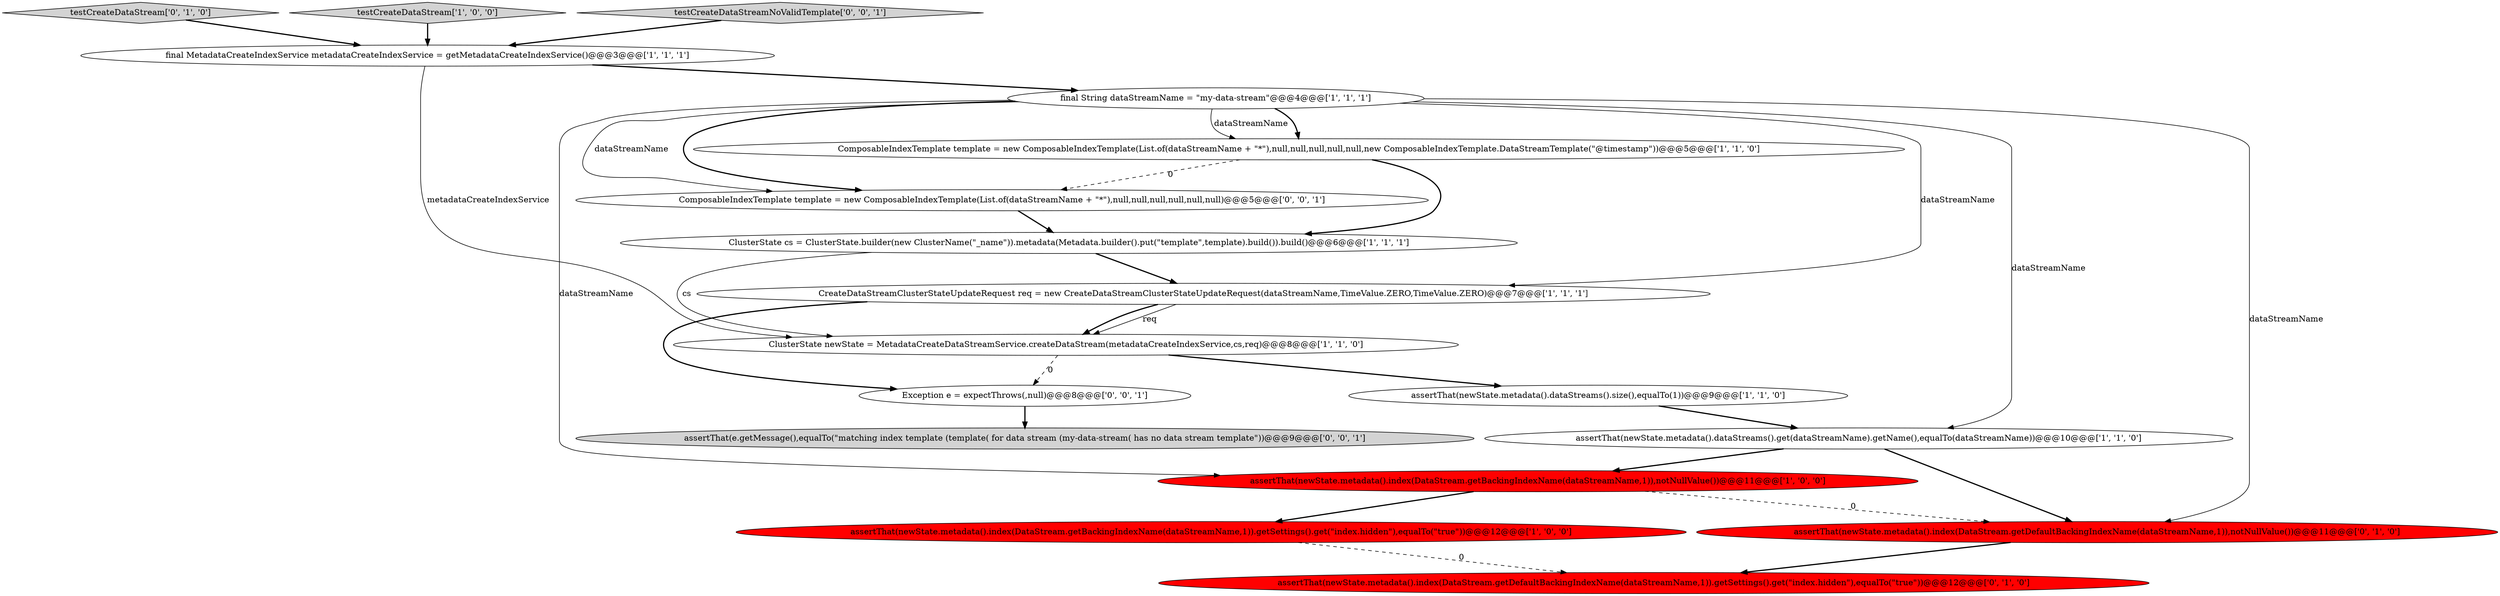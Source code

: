 digraph {
12 [style = filled, label = "assertThat(newState.metadata().index(DataStream.getDefaultBackingIndexName(dataStreamName,1)),notNullValue())@@@11@@@['0', '1', '0']", fillcolor = red, shape = ellipse image = "AAA1AAABBB2BBB"];
4 [style = filled, label = "final MetadataCreateIndexService metadataCreateIndexService = getMetadataCreateIndexService()@@@3@@@['1', '1', '1']", fillcolor = white, shape = ellipse image = "AAA0AAABBB1BBB"];
0 [style = filled, label = "ComposableIndexTemplate template = new ComposableIndexTemplate(List.of(dataStreamName + \"*\"),null,null,null,null,null,new ComposableIndexTemplate.DataStreamTemplate(\"@timestamp\"))@@@5@@@['1', '1', '0']", fillcolor = white, shape = ellipse image = "AAA0AAABBB1BBB"];
8 [style = filled, label = "assertThat(newState.metadata().dataStreams().get(dataStreamName).getName(),equalTo(dataStreamName))@@@10@@@['1', '1', '0']", fillcolor = white, shape = ellipse image = "AAA0AAABBB1BBB"];
13 [style = filled, label = "testCreateDataStream['0', '1', '0']", fillcolor = lightgray, shape = diamond image = "AAA0AAABBB2BBB"];
2 [style = filled, label = "assertThat(newState.metadata().dataStreams().size(),equalTo(1))@@@9@@@['1', '1', '0']", fillcolor = white, shape = ellipse image = "AAA0AAABBB1BBB"];
10 [style = filled, label = "ClusterState newState = MetadataCreateDataStreamService.createDataStream(metadataCreateIndexService,cs,req)@@@8@@@['1', '1', '0']", fillcolor = white, shape = ellipse image = "AAA0AAABBB1BBB"];
11 [style = filled, label = "assertThat(newState.metadata().index(DataStream.getDefaultBackingIndexName(dataStreamName,1)).getSettings().get(\"index.hidden\"),equalTo(\"true\"))@@@12@@@['0', '1', '0']", fillcolor = red, shape = ellipse image = "AAA1AAABBB2BBB"];
14 [style = filled, label = "ComposableIndexTemplate template = new ComposableIndexTemplate(List.of(dataStreamName + \"*\"),null,null,null,null,null,null)@@@5@@@['0', '0', '1']", fillcolor = white, shape = ellipse image = "AAA0AAABBB3BBB"];
9 [style = filled, label = "final String dataStreamName = \"my-data-stream\"@@@4@@@['1', '1', '1']", fillcolor = white, shape = ellipse image = "AAA0AAABBB1BBB"];
15 [style = filled, label = "Exception e = expectThrows(,null)@@@8@@@['0', '0', '1']", fillcolor = white, shape = ellipse image = "AAA0AAABBB3BBB"];
6 [style = filled, label = "ClusterState cs = ClusterState.builder(new ClusterName(\"_name\")).metadata(Metadata.builder().put(\"template\",template).build()).build()@@@6@@@['1', '1', '1']", fillcolor = white, shape = ellipse image = "AAA0AAABBB1BBB"];
5 [style = filled, label = "assertThat(newState.metadata().index(DataStream.getBackingIndexName(dataStreamName,1)),notNullValue())@@@11@@@['1', '0', '0']", fillcolor = red, shape = ellipse image = "AAA1AAABBB1BBB"];
7 [style = filled, label = "assertThat(newState.metadata().index(DataStream.getBackingIndexName(dataStreamName,1)).getSettings().get(\"index.hidden\"),equalTo(\"true\"))@@@12@@@['1', '0', '0']", fillcolor = red, shape = ellipse image = "AAA1AAABBB1BBB"];
17 [style = filled, label = "assertThat(e.getMessage(),equalTo(\"matching index template (template( for data stream (my-data-stream( has no data stream template\"))@@@9@@@['0', '0', '1']", fillcolor = lightgray, shape = ellipse image = "AAA0AAABBB3BBB"];
3 [style = filled, label = "testCreateDataStream['1', '0', '0']", fillcolor = lightgray, shape = diamond image = "AAA0AAABBB1BBB"];
16 [style = filled, label = "testCreateDataStreamNoValidTemplate['0', '0', '1']", fillcolor = lightgray, shape = diamond image = "AAA0AAABBB3BBB"];
1 [style = filled, label = "CreateDataStreamClusterStateUpdateRequest req = new CreateDataStreamClusterStateUpdateRequest(dataStreamName,TimeValue.ZERO,TimeValue.ZERO)@@@7@@@['1', '1', '1']", fillcolor = white, shape = ellipse image = "AAA0AAABBB1BBB"];
10->15 [style = dashed, label="0"];
4->9 [style = bold, label=""];
5->12 [style = dashed, label="0"];
9->0 [style = bold, label=""];
0->6 [style = bold, label=""];
4->10 [style = solid, label="metadataCreateIndexService"];
1->15 [style = bold, label=""];
9->8 [style = solid, label="dataStreamName"];
12->11 [style = bold, label=""];
9->14 [style = solid, label="dataStreamName"];
7->11 [style = dashed, label="0"];
3->4 [style = bold, label=""];
0->14 [style = dashed, label="0"];
6->1 [style = bold, label=""];
15->17 [style = bold, label=""];
8->5 [style = bold, label=""];
9->0 [style = solid, label="dataStreamName"];
9->12 [style = solid, label="dataStreamName"];
9->1 [style = solid, label="dataStreamName"];
9->14 [style = bold, label=""];
5->7 [style = bold, label=""];
10->2 [style = bold, label=""];
6->10 [style = solid, label="cs"];
1->10 [style = solid, label="req"];
16->4 [style = bold, label=""];
1->10 [style = bold, label=""];
9->5 [style = solid, label="dataStreamName"];
14->6 [style = bold, label=""];
8->12 [style = bold, label=""];
2->8 [style = bold, label=""];
13->4 [style = bold, label=""];
}
